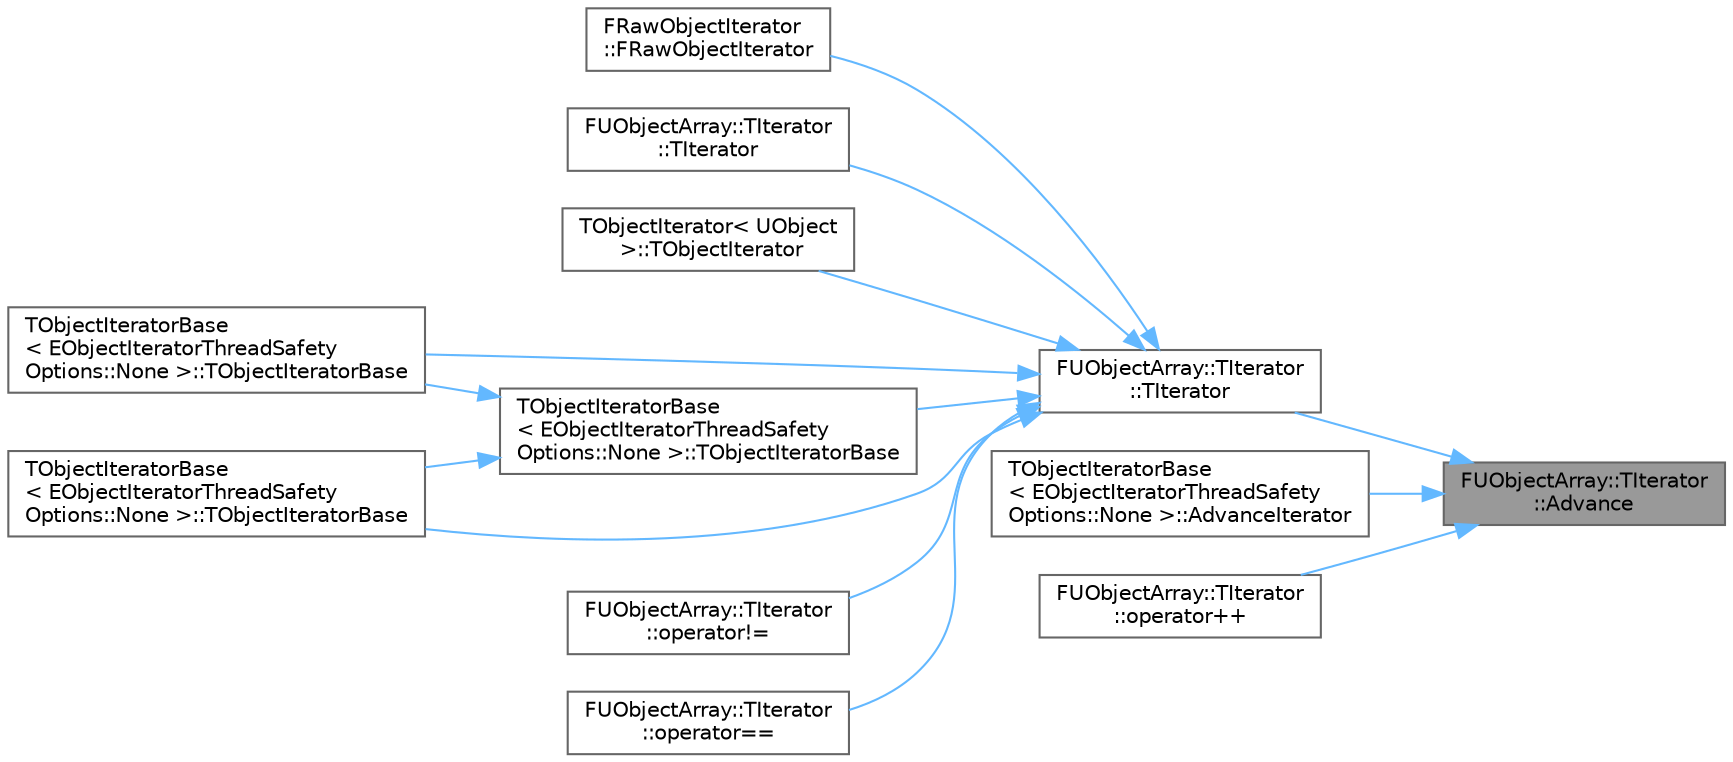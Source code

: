 digraph "FUObjectArray::TIterator::Advance"
{
 // INTERACTIVE_SVG=YES
 // LATEX_PDF_SIZE
  bgcolor="transparent";
  edge [fontname=Helvetica,fontsize=10,labelfontname=Helvetica,labelfontsize=10];
  node [fontname=Helvetica,fontsize=10,shape=box,height=0.2,width=0.4];
  rankdir="RL";
  Node1 [id="Node000001",label="FUObjectArray::TIterator\l::Advance",height=0.2,width=0.4,color="gray40", fillcolor="grey60", style="filled", fontcolor="black",tooltip="Iterator advance with ordinary name for clarity in subclasses."];
  Node1 -> Node2 [id="edge1_Node000001_Node000002",dir="back",color="steelblue1",style="solid",tooltip=" "];
  Node2 [id="Node000002",label="FUObjectArray::TIterator\l::TIterator",height=0.2,width=0.4,color="grey40", fillcolor="white", style="filled",URL="$d2/d20/classFUObjectArray_1_1TIterator.html#a8a3acc0daef2d91d3be006a122bc5fe7",tooltip="Constructor."];
  Node2 -> Node3 [id="edge2_Node000002_Node000003",dir="back",color="steelblue1",style="solid",tooltip=" "];
  Node3 [id="Node000003",label="FRawObjectIterator\l::FRawObjectIterator",height=0.2,width=0.4,color="grey40", fillcolor="white", style="filled",URL="$dc/d56/classFRawObjectIterator.html#a384f66c55e80afc58f32d447282dd7fa",tooltip="Constructor."];
  Node2 -> Node4 [id="edge3_Node000002_Node000004",dir="back",color="steelblue1",style="solid",tooltip=" "];
  Node4 [id="Node000004",label="FUObjectArray::TIterator\l::TIterator",height=0.2,width=0.4,color="grey40", fillcolor="white", style="filled",URL="$d2/d20/classFUObjectArray_1_1TIterator.html#a144f1b64262e91d1cb0045a3346b16c7",tooltip="Constructor."];
  Node2 -> Node5 [id="edge4_Node000002_Node000005",dir="back",color="steelblue1",style="solid",tooltip=" "];
  Node5 [id="Node000005",label="TObjectIterator\< UObject\l \>::TObjectIterator",height=0.2,width=0.4,color="grey40", fillcolor="white", style="filled",URL="$da/d29/classTObjectIterator_3_01UObject_01_4.html#a270ed1549cd7084c1619f94343194320",tooltip="Constructor."];
  Node2 -> Node6 [id="edge5_Node000002_Node000006",dir="back",color="steelblue1",style="solid",tooltip=" "];
  Node6 [id="Node000006",label="TObjectIteratorBase\l\< EObjectIteratorThreadSafety\lOptions::None \>::TObjectIteratorBase",height=0.2,width=0.4,color="grey40", fillcolor="white", style="filled",URL="$d1/d0e/classTObjectIteratorBase.html#a3374f1512594aaf638eb10af55a86f44",tooltip=" "];
  Node2 -> Node7 [id="edge6_Node000002_Node000007",dir="back",color="steelblue1",style="solid",tooltip=" "];
  Node7 [id="Node000007",label="TObjectIteratorBase\l\< EObjectIteratorThreadSafety\lOptions::None \>::TObjectIteratorBase",height=0.2,width=0.4,color="grey40", fillcolor="white", style="filled",URL="$d1/d0e/classTObjectIteratorBase.html#adac758b12e341d9082c305806447d87c",tooltip=" "];
  Node2 -> Node8 [id="edge7_Node000002_Node000008",dir="back",color="steelblue1",style="solid",tooltip=" "];
  Node8 [id="Node000008",label="TObjectIteratorBase\l\< EObjectIteratorThreadSafety\lOptions::None \>::TObjectIteratorBase",height=0.2,width=0.4,color="grey40", fillcolor="white", style="filled",URL="$d1/d0e/classTObjectIteratorBase.html#a828414fae37111784243ce9eab15196d",tooltip=" "];
  Node8 -> Node6 [id="edge8_Node000008_Node000006",dir="back",color="steelblue1",style="solid",tooltip=" "];
  Node8 -> Node7 [id="edge9_Node000008_Node000007",dir="back",color="steelblue1",style="solid",tooltip=" "];
  Node2 -> Node9 [id="edge10_Node000002_Node000009",dir="back",color="steelblue1",style="solid",tooltip=" "];
  Node9 [id="Node000009",label="FUObjectArray::TIterator\l::operator!=",height=0.2,width=0.4,color="grey40", fillcolor="white", style="filled",URL="$d2/d20/classFUObjectArray_1_1TIterator.html#a53df02be0ba6dae842c94f9d8416bbca",tooltip=" "];
  Node2 -> Node10 [id="edge11_Node000002_Node000010",dir="back",color="steelblue1",style="solid",tooltip=" "];
  Node10 [id="Node000010",label="FUObjectArray::TIterator\l::operator==",height=0.2,width=0.4,color="grey40", fillcolor="white", style="filled",URL="$d2/d20/classFUObjectArray_1_1TIterator.html#a67c7a6e577d016921cb81dd51126a751",tooltip=" "];
  Node1 -> Node11 [id="edge12_Node000001_Node000011",dir="back",color="steelblue1",style="solid",tooltip=" "];
  Node11 [id="Node000011",label="TObjectIteratorBase\l\< EObjectIteratorThreadSafety\lOptions::None \>::AdvanceIterator",height=0.2,width=0.4,color="grey40", fillcolor="white", style="filled",URL="$d1/d0e/classTObjectIteratorBase.html#addc5dfcd49d14a9dccc09abf9d8e119d",tooltip=" "];
  Node1 -> Node12 [id="edge13_Node000001_Node000012",dir="back",color="steelblue1",style="solid",tooltip=" "];
  Node12 [id="Node000012",label="FUObjectArray::TIterator\l::operator++",height=0.2,width=0.4,color="grey40", fillcolor="white", style="filled",URL="$d2/d20/classFUObjectArray_1_1TIterator.html#a43c9da614396fa00d934eaae100f682d",tooltip="Iterator advance."];
}
